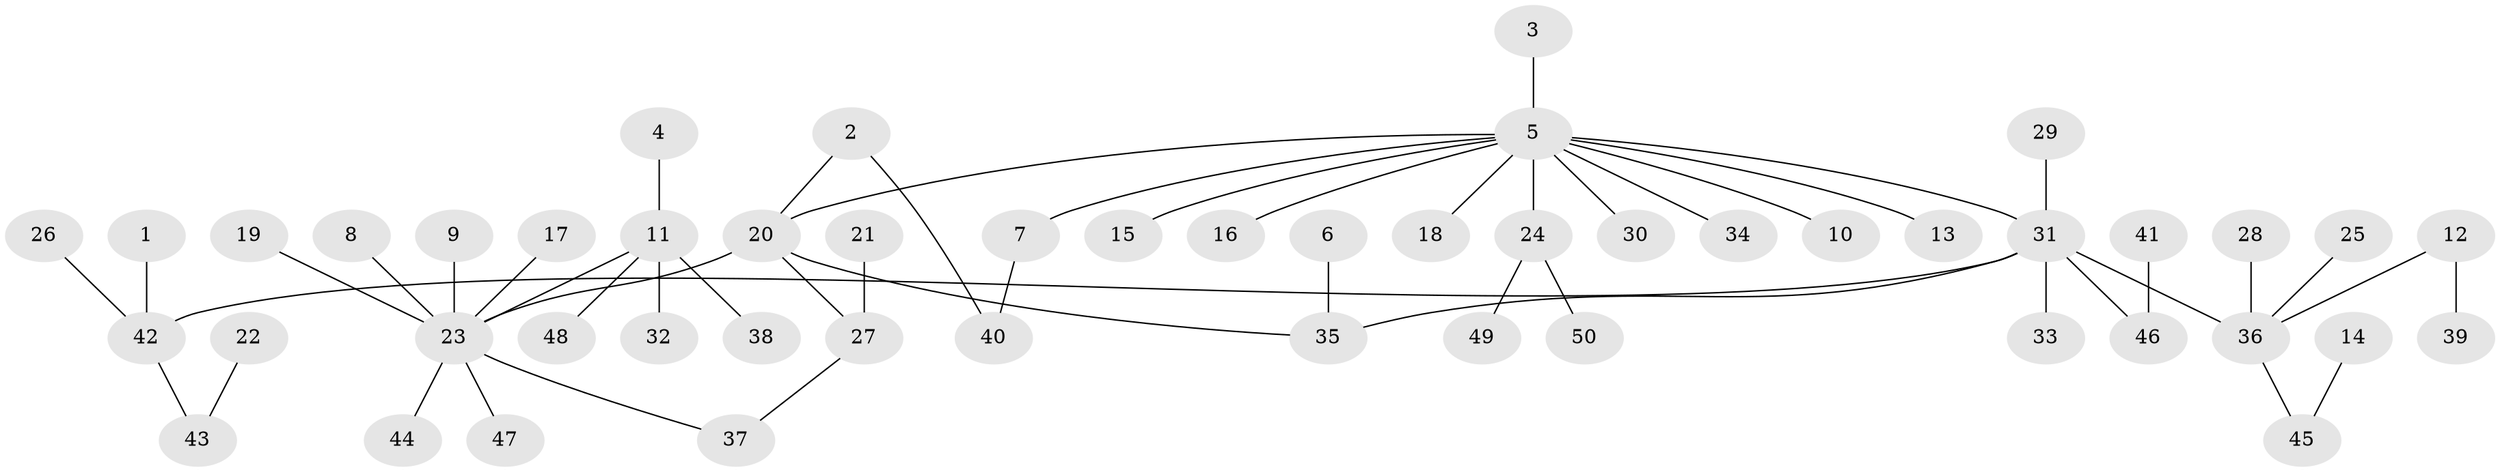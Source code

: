 // original degree distribution, {9: 0.010101010101010102, 14: 0.010101010101010102, 7: 0.030303030303030304, 6: 0.010101010101010102, 1: 0.6565656565656566, 2: 0.1414141414141414, 5: 0.030303030303030304, 4: 0.030303030303030304, 11: 0.010101010101010102, 3: 0.0707070707070707}
// Generated by graph-tools (version 1.1) at 2025/01/03/09/25 03:01:48]
// undirected, 50 vertices, 52 edges
graph export_dot {
graph [start="1"]
  node [color=gray90,style=filled];
  1;
  2;
  3;
  4;
  5;
  6;
  7;
  8;
  9;
  10;
  11;
  12;
  13;
  14;
  15;
  16;
  17;
  18;
  19;
  20;
  21;
  22;
  23;
  24;
  25;
  26;
  27;
  28;
  29;
  30;
  31;
  32;
  33;
  34;
  35;
  36;
  37;
  38;
  39;
  40;
  41;
  42;
  43;
  44;
  45;
  46;
  47;
  48;
  49;
  50;
  1 -- 42 [weight=1.0];
  2 -- 20 [weight=1.0];
  2 -- 40 [weight=1.0];
  3 -- 5 [weight=1.0];
  4 -- 11 [weight=1.0];
  5 -- 7 [weight=1.0];
  5 -- 10 [weight=1.0];
  5 -- 13 [weight=1.0];
  5 -- 15 [weight=1.0];
  5 -- 16 [weight=1.0];
  5 -- 18 [weight=1.0];
  5 -- 20 [weight=1.0];
  5 -- 24 [weight=1.0];
  5 -- 30 [weight=1.0];
  5 -- 31 [weight=1.0];
  5 -- 34 [weight=1.0];
  6 -- 35 [weight=1.0];
  7 -- 40 [weight=1.0];
  8 -- 23 [weight=1.0];
  9 -- 23 [weight=1.0];
  11 -- 23 [weight=1.0];
  11 -- 32 [weight=1.0];
  11 -- 38 [weight=1.0];
  11 -- 48 [weight=1.0];
  12 -- 36 [weight=1.0];
  12 -- 39 [weight=1.0];
  14 -- 45 [weight=1.0];
  17 -- 23 [weight=1.0];
  19 -- 23 [weight=1.0];
  20 -- 23 [weight=1.0];
  20 -- 27 [weight=1.0];
  20 -- 35 [weight=1.0];
  21 -- 27 [weight=1.0];
  22 -- 43 [weight=1.0];
  23 -- 37 [weight=1.0];
  23 -- 44 [weight=1.0];
  23 -- 47 [weight=1.0];
  24 -- 49 [weight=1.0];
  24 -- 50 [weight=1.0];
  25 -- 36 [weight=1.0];
  26 -- 42 [weight=1.0];
  27 -- 37 [weight=1.0];
  28 -- 36 [weight=1.0];
  29 -- 31 [weight=1.0];
  31 -- 33 [weight=1.0];
  31 -- 35 [weight=1.0];
  31 -- 36 [weight=1.0];
  31 -- 42 [weight=1.0];
  31 -- 46 [weight=1.0];
  36 -- 45 [weight=1.0];
  41 -- 46 [weight=1.0];
  42 -- 43 [weight=1.0];
}
